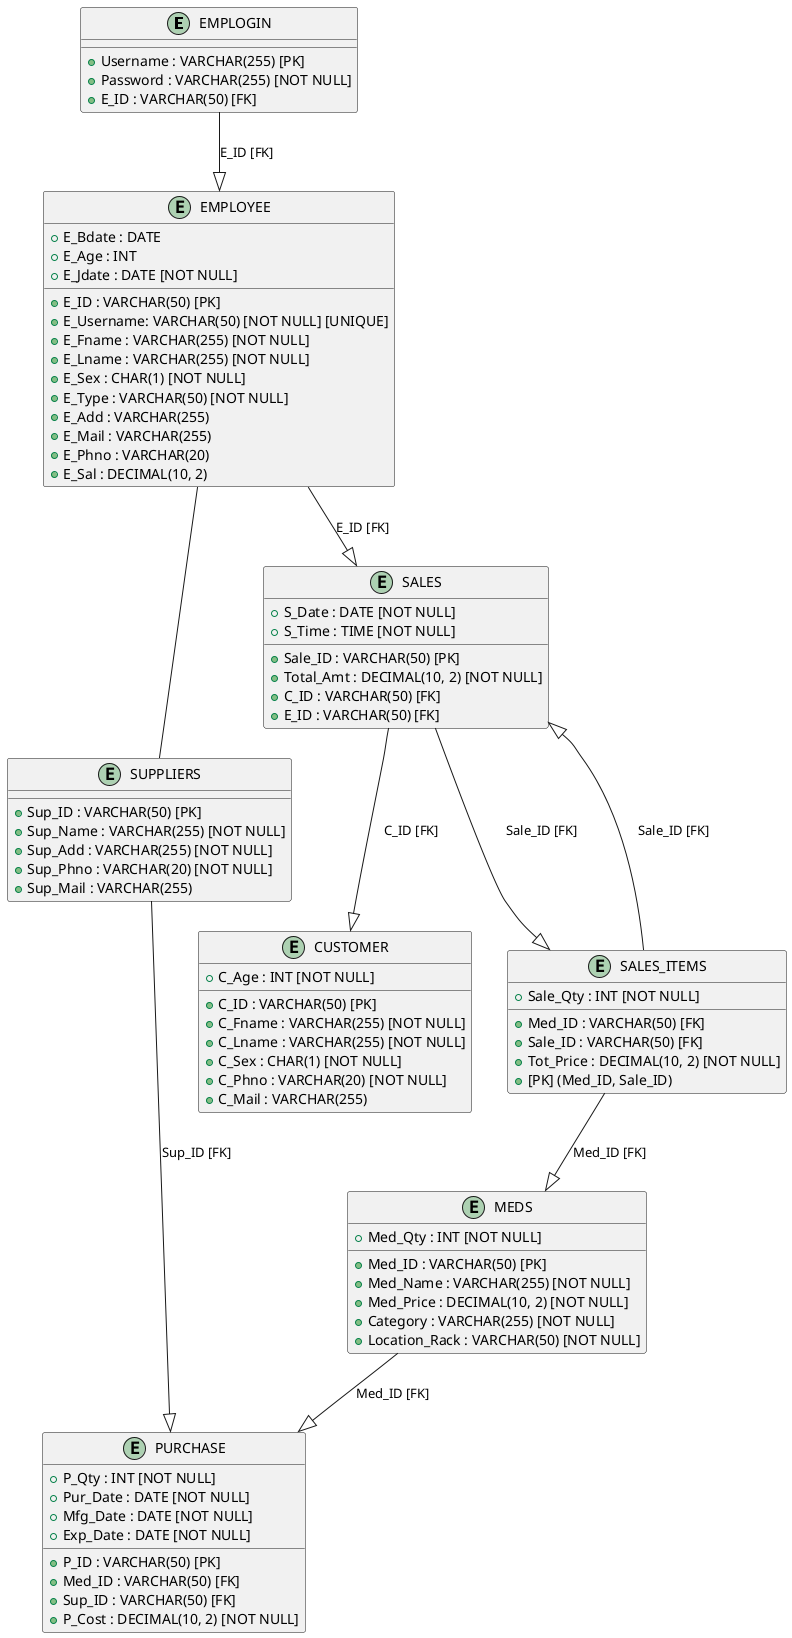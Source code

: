 @startuml
entity "EMPLOGIN" as EmpLogin {
  + Username : VARCHAR(255) [PK]
  + Password : VARCHAR(255) [NOT NULL]
  + E_ID : VARCHAR(50) [FK]
}

entity "EMPLOYEE" as Employee {
  + E_ID : VARCHAR(50) [PK]
  + E_Username: VARCHAR(50) [NOT NULL] [UNIQUE]
  + E_Fname : VARCHAR(255) [NOT NULL]
  + E_Lname : VARCHAR(255) [NOT NULL]
  + E_Bdate : DATE
  + E_Age : INT
  + E_Sex : CHAR(1) [NOT NULL]
  + E_Type : VARCHAR(50) [NOT NULL]
  + E_Jdate : DATE [NOT NULL]
  + E_Add : VARCHAR(255)
  + E_Mail : VARCHAR(255)
  + E_Phno : VARCHAR(20)
  + E_Sal : DECIMAL(10, 2)
}

entity "SUPPLIERS" as Suppliers {
  + Sup_ID : VARCHAR(50) [PK]
  + Sup_Name : VARCHAR(255) [NOT NULL]
  + Sup_Add : VARCHAR(255) [NOT NULL]
  + Sup_Phno : VARCHAR(20) [NOT NULL]
  + Sup_Mail : VARCHAR(255)
}

entity "CUSTOMER" as Customer {
  + C_ID : VARCHAR(50) [PK]
  + C_Fname : VARCHAR(255) [NOT NULL]
  + C_Lname : VARCHAR(255) [NOT NULL]
  + C_Age : INT [NOT NULL]
  + C_Sex : CHAR(1) [NOT NULL]
  + C_Phno : VARCHAR(20) [NOT NULL]
  + C_Mail : VARCHAR(255)
}

entity "MEDS" as Meds {
  + Med_ID : VARCHAR(50) [PK]
  + Med_Name : VARCHAR(255) [NOT NULL]
  + Med_Qty : INT [NOT NULL]
  + Med_Price : DECIMAL(10, 2) [NOT NULL]
  + Category : VARCHAR(255) [NOT NULL]
  + Location_Rack : VARCHAR(50) [NOT NULL]
}

entity "PURCHASE" as Purchase {
  + P_ID : VARCHAR(50) [PK]
  + Med_ID : VARCHAR(50) [FK]
  + Sup_ID : VARCHAR(50) [FK]
  + P_Qty : INT [NOT NULL]
  + P_Cost : DECIMAL(10, 2) [NOT NULL]
  + Pur_Date : DATE [NOT NULL]
  + Mfg_Date : DATE [NOT NULL]
  + Exp_Date : DATE [NOT NULL]
}

entity "SALES" as Sales {
  + Sale_ID : VARCHAR(50) [PK]
  + S_Date : DATE [NOT NULL]
  + S_Time : TIME [NOT NULL]
  + Total_Amt : DECIMAL(10, 2) [NOT NULL]
  + C_ID : VARCHAR(50) [FK]
  + E_ID : VARCHAR(50) [FK]
}

entity "SALES_ITEMS" as SalesItems {
  + Med_ID : VARCHAR(50) [FK]
  + Sale_ID : VARCHAR(50) [FK]
  + Sale_Qty : INT [NOT NULL]
  + Tot_Price : DECIMAL(10, 2) [NOT NULL]
  + [PK] (Med_ID, Sale_ID)
}

EmpLogin --|> Employee : E_ID [FK]
Employee --|> Sales : E_ID [FK]
Employee -- Suppliers
Sales --|> SalesItems : Sale_ID [FK]
SalesItems --|> Meds : Med_ID [FK]
SalesItems --|> Sales : Sale_ID [FK]
Meds --|> Purchase : Med_ID [FK]
Suppliers --|> Purchase : Sup_ID [FK]
Sales --|> Customer : C_ID [FK]
@enduml
